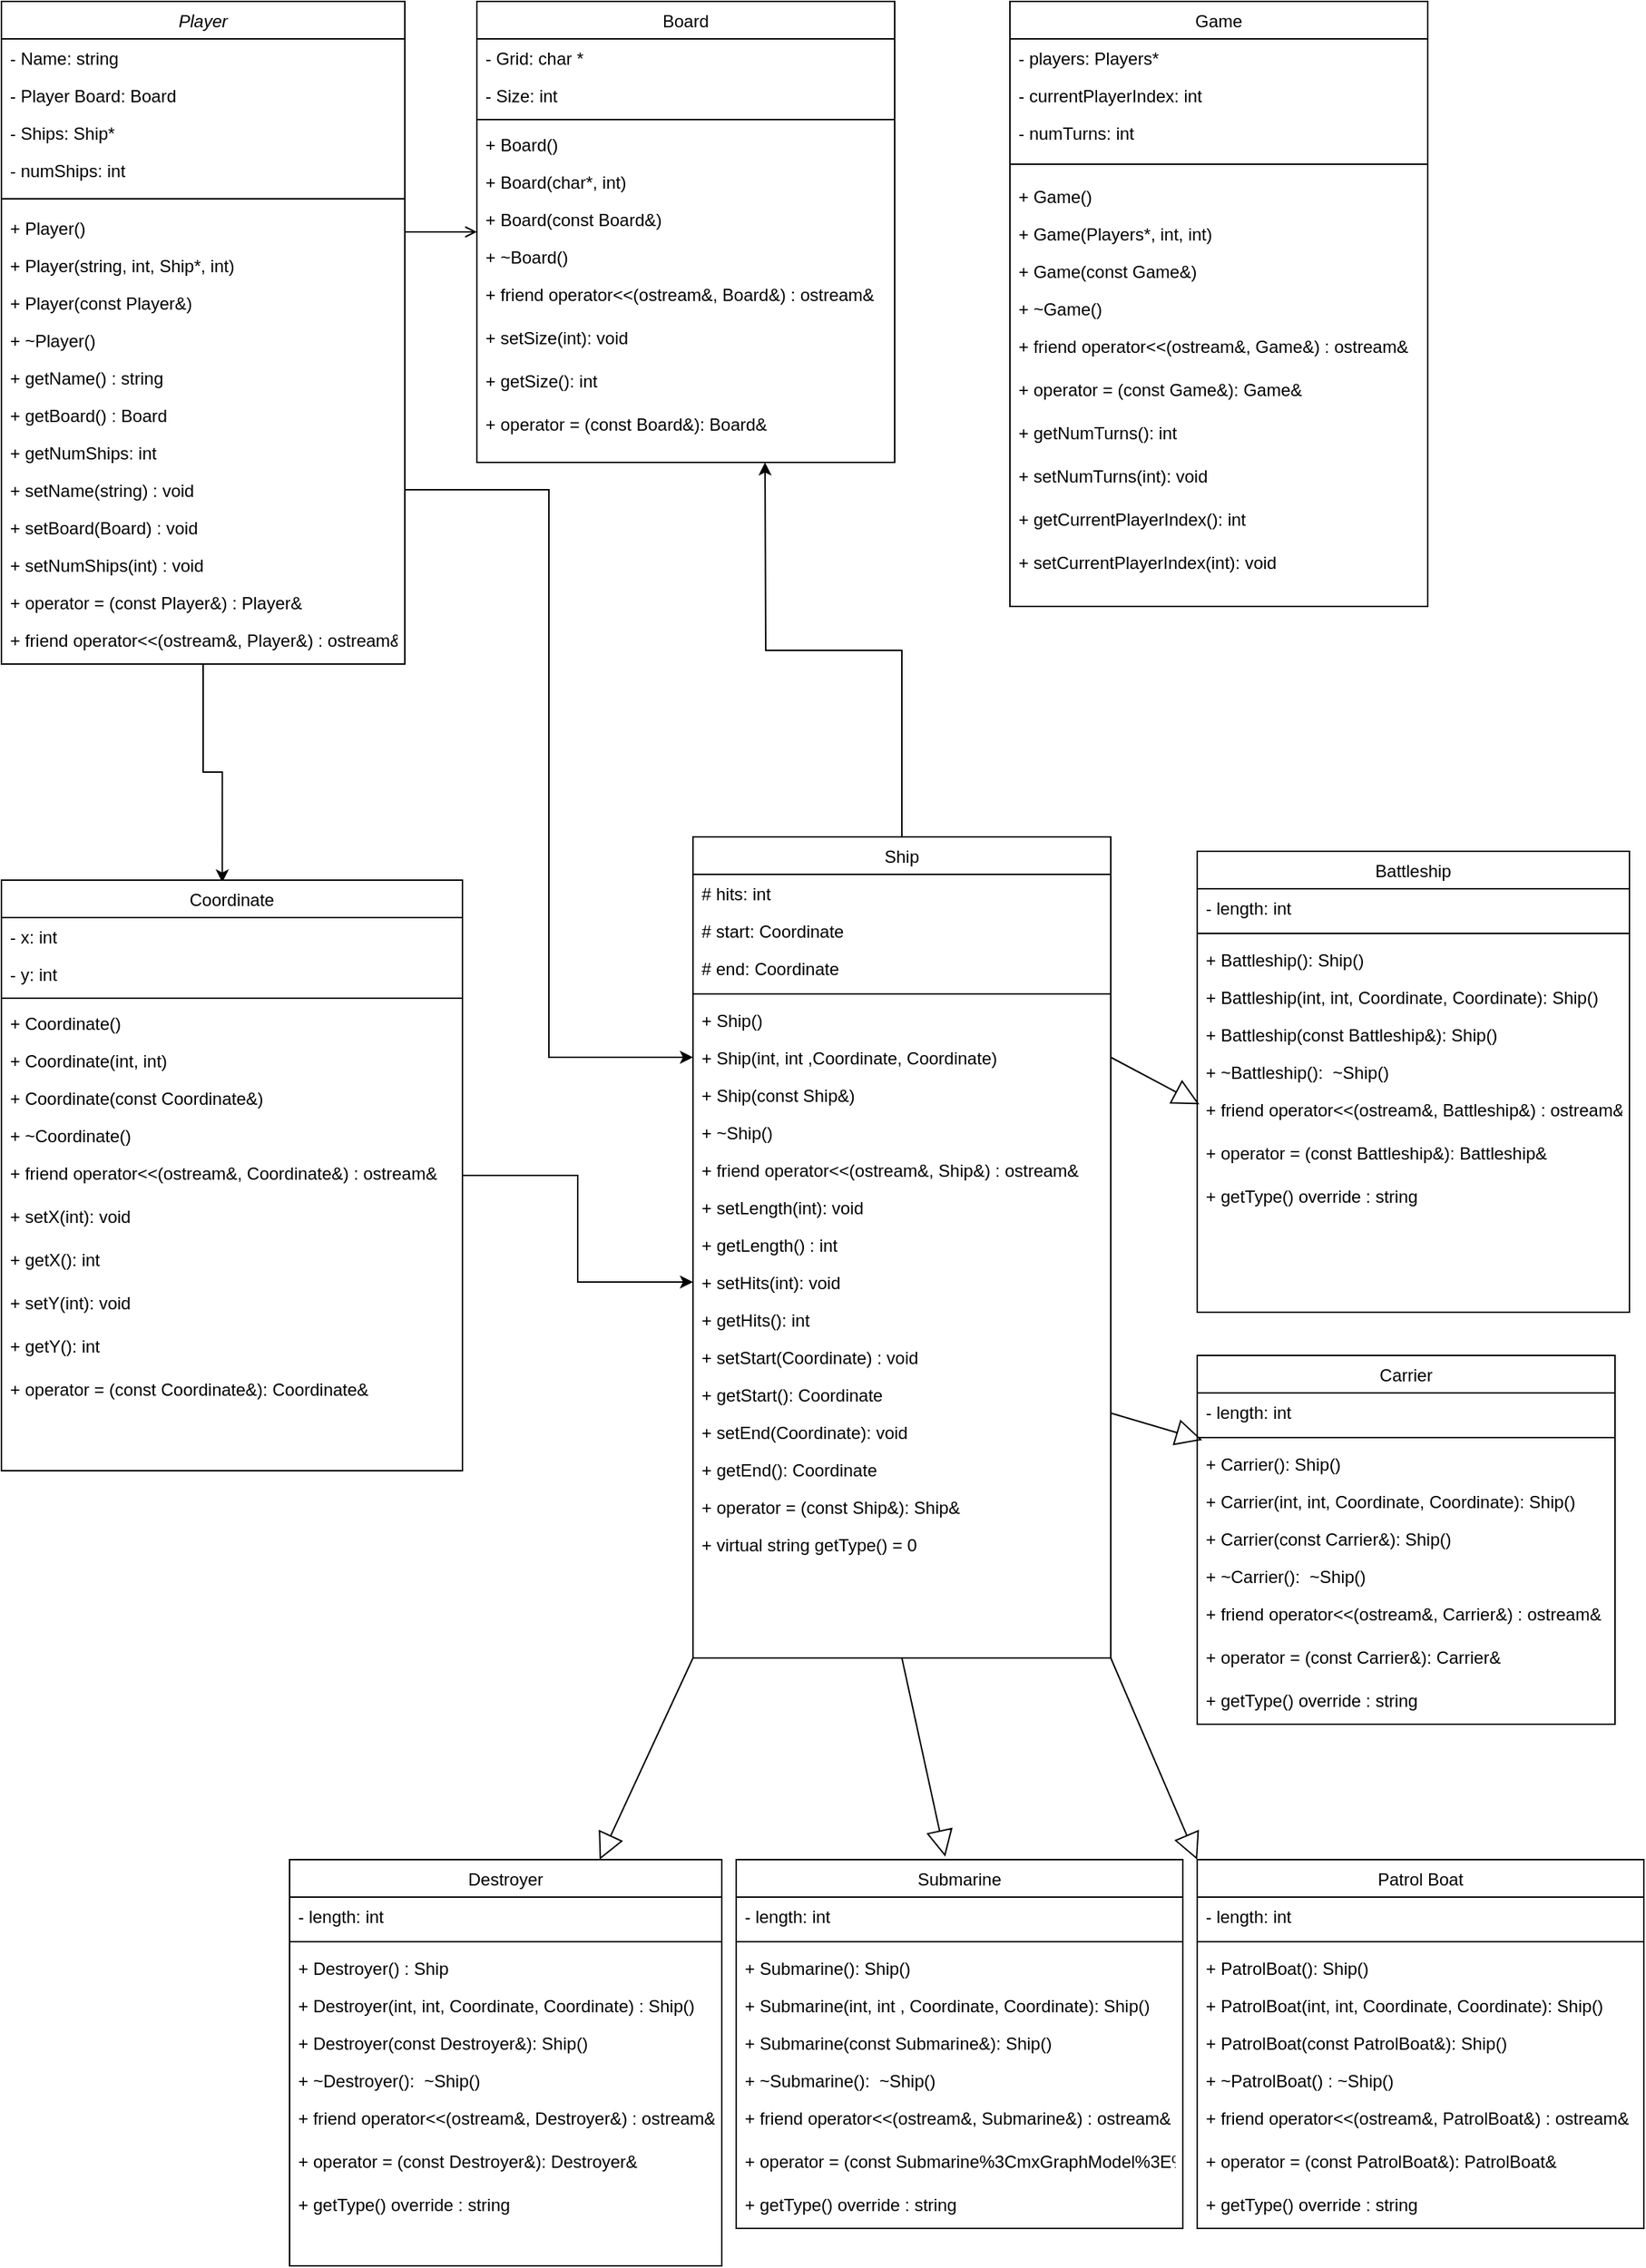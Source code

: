 <mxfile>
    <diagram id="C5RBs43oDa-KdzZeNtuy" name="Page-1">
        <mxGraphModel dx="484" dy="442" grid="1" gridSize="10" guides="1" tooltips="1" connect="1" arrows="1" fold="1" page="1" pageScale="1" pageWidth="1200" pageHeight="1600" math="0" shadow="0">
            <root>
                <mxCell id="WIyWlLk6GJQsqaUBKTNV-0"/>
                <mxCell id="WIyWlLk6GJQsqaUBKTNV-1" parent="WIyWlLk6GJQsqaUBKTNV-0"/>
                <mxCell id="qa10ZiXRq-yWFnN6EwS_-74" style="edgeStyle=orthogonalEdgeStyle;rounded=0;orthogonalLoop=1;jettySize=auto;html=1;entryX=0.479;entryY=0.004;entryDx=0;entryDy=0;entryPerimeter=0;" parent="WIyWlLk6GJQsqaUBKTNV-1" source="zkfFHV4jXpPFQw0GAbJ--0" target="qa10ZiXRq-yWFnN6EwS_-75" edge="1">
                    <mxGeometry relative="1" as="geometry">
                        <mxPoint x="175" y="680" as="targetPoint"/>
                    </mxGeometry>
                </mxCell>
                <mxCell id="zkfFHV4jXpPFQw0GAbJ--0" value="Player" style="swimlane;fontStyle=2;align=center;verticalAlign=top;childLayout=stackLayout;horizontal=1;startSize=26;horizontalStack=0;resizeParent=1;resizeLast=0;collapsible=1;marginBottom=0;rounded=0;shadow=0;strokeWidth=1;" parent="WIyWlLk6GJQsqaUBKTNV-1" vertex="1">
                    <mxGeometry x="30" y="70" width="280" height="460" as="geometry">
                        <mxRectangle x="230" y="140" width="160" height="26" as="alternateBounds"/>
                    </mxGeometry>
                </mxCell>
                <mxCell id="zkfFHV4jXpPFQw0GAbJ--1" value="- Name: string" style="text;align=left;verticalAlign=top;spacingLeft=4;spacingRight=4;overflow=hidden;rotatable=0;points=[[0,0.5],[1,0.5]];portConstraint=eastwest;" parent="zkfFHV4jXpPFQw0GAbJ--0" vertex="1">
                    <mxGeometry y="26" width="280" height="26" as="geometry"/>
                </mxCell>
                <mxCell id="zkfFHV4jXpPFQw0GAbJ--2" value="- Player Board: Board" style="text;align=left;verticalAlign=top;spacingLeft=4;spacingRight=4;overflow=hidden;rotatable=0;points=[[0,0.5],[1,0.5]];portConstraint=eastwest;rounded=0;shadow=0;html=0;" parent="zkfFHV4jXpPFQw0GAbJ--0" vertex="1">
                    <mxGeometry y="52" width="280" height="26" as="geometry"/>
                </mxCell>
                <mxCell id="zkfFHV4jXpPFQw0GAbJ--3" value="- Ships: Ship*" style="text;align=left;verticalAlign=top;spacingLeft=4;spacingRight=4;overflow=hidden;rotatable=0;points=[[0,0.5],[1,0.5]];portConstraint=eastwest;rounded=0;shadow=0;html=0;" parent="zkfFHV4jXpPFQw0GAbJ--0" vertex="1">
                    <mxGeometry y="78" width="280" height="26" as="geometry"/>
                </mxCell>
                <mxCell id="qa10ZiXRq-yWFnN6EwS_-0" value="- numShips: int" style="text;align=left;verticalAlign=top;spacingLeft=4;spacingRight=4;overflow=hidden;rotatable=0;points=[[0,0.5],[1,0.5]];portConstraint=eastwest;rounded=0;shadow=0;html=0;" parent="zkfFHV4jXpPFQw0GAbJ--0" vertex="1">
                    <mxGeometry y="104" width="280" height="26" as="geometry"/>
                </mxCell>
                <mxCell id="zkfFHV4jXpPFQw0GAbJ--4" value="" style="line;html=1;strokeWidth=1;align=left;verticalAlign=middle;spacingTop=-1;spacingLeft=3;spacingRight=3;rotatable=0;labelPosition=right;points=[];portConstraint=eastwest;" parent="zkfFHV4jXpPFQw0GAbJ--0" vertex="1">
                    <mxGeometry y="130" width="280" height="14" as="geometry"/>
                </mxCell>
                <mxCell id="qa10ZiXRq-yWFnN6EwS_-1" value="+ Player()&#10;" style="text;align=left;verticalAlign=top;spacingLeft=4;spacingRight=4;overflow=hidden;rotatable=0;points=[[0,0.5],[1,0.5]];portConstraint=eastwest;rounded=0;shadow=0;html=0;" parent="zkfFHV4jXpPFQw0GAbJ--0" vertex="1">
                    <mxGeometry y="144" width="280" height="26" as="geometry"/>
                </mxCell>
                <mxCell id="qa10ZiXRq-yWFnN6EwS_-9" value="+ Player(string, int, Ship*, int)&#10;" style="text;align=left;verticalAlign=top;spacingLeft=4;spacingRight=4;overflow=hidden;rotatable=0;points=[[0,0.5],[1,0.5]];portConstraint=eastwest;rounded=0;shadow=0;html=0;" parent="zkfFHV4jXpPFQw0GAbJ--0" vertex="1">
                    <mxGeometry y="170" width="280" height="26" as="geometry"/>
                </mxCell>
                <mxCell id="qa10ZiXRq-yWFnN6EwS_-10" value="+ Player(const Player&amp;)&#10;" style="text;align=left;verticalAlign=top;spacingLeft=4;spacingRight=4;overflow=hidden;rotatable=0;points=[[0,0.5],[1,0.5]];portConstraint=eastwest;rounded=0;shadow=0;html=0;" parent="zkfFHV4jXpPFQw0GAbJ--0" vertex="1">
                    <mxGeometry y="196" width="280" height="26" as="geometry"/>
                </mxCell>
                <mxCell id="qa10ZiXRq-yWFnN6EwS_-11" value="+ ~Player()&#10;" style="text;align=left;verticalAlign=top;spacingLeft=4;spacingRight=4;overflow=hidden;rotatable=0;points=[[0,0.5],[1,0.5]];portConstraint=eastwest;rounded=0;shadow=0;html=0;" parent="zkfFHV4jXpPFQw0GAbJ--0" vertex="1">
                    <mxGeometry y="222" width="280" height="26" as="geometry"/>
                </mxCell>
                <mxCell id="qa10ZiXRq-yWFnN6EwS_-12" value="+ getName() : string&#10;" style="text;align=left;verticalAlign=top;spacingLeft=4;spacingRight=4;overflow=hidden;rotatable=0;points=[[0,0.5],[1,0.5]];portConstraint=eastwest;rounded=0;shadow=0;html=0;" parent="zkfFHV4jXpPFQw0GAbJ--0" vertex="1">
                    <mxGeometry y="248" width="280" height="26" as="geometry"/>
                </mxCell>
                <mxCell id="qa10ZiXRq-yWFnN6EwS_-13" value="+ getBoard() : Board" style="text;align=left;verticalAlign=top;spacingLeft=4;spacingRight=4;overflow=hidden;rotatable=0;points=[[0,0.5],[1,0.5]];portConstraint=eastwest;rounded=0;shadow=0;html=0;" parent="zkfFHV4jXpPFQw0GAbJ--0" vertex="1">
                    <mxGeometry y="274" width="280" height="26" as="geometry"/>
                </mxCell>
                <mxCell id="qa10ZiXRq-yWFnN6EwS_-14" value="+ getNumShips: int" style="text;align=left;verticalAlign=top;spacingLeft=4;spacingRight=4;overflow=hidden;rotatable=0;points=[[0,0.5],[1,0.5]];portConstraint=eastwest;rounded=0;shadow=0;html=0;" parent="zkfFHV4jXpPFQw0GAbJ--0" vertex="1">
                    <mxGeometry y="300" width="280" height="26" as="geometry"/>
                </mxCell>
                <mxCell id="qa10ZiXRq-yWFnN6EwS_-15" value="+ setName(string) : void" style="text;align=left;verticalAlign=top;spacingLeft=4;spacingRight=4;overflow=hidden;rotatable=0;points=[[0,0.5],[1,0.5]];portConstraint=eastwest;rounded=0;shadow=0;html=0;" parent="zkfFHV4jXpPFQw0GAbJ--0" vertex="1">
                    <mxGeometry y="326" width="280" height="26" as="geometry"/>
                </mxCell>
                <mxCell id="qa10ZiXRq-yWFnN6EwS_-16" value="+ setBoard(Board) : void" style="text;align=left;verticalAlign=top;spacingLeft=4;spacingRight=4;overflow=hidden;rotatable=0;points=[[0,0.5],[1,0.5]];portConstraint=eastwest;rounded=0;shadow=0;html=0;" parent="zkfFHV4jXpPFQw0GAbJ--0" vertex="1">
                    <mxGeometry y="352" width="280" height="26" as="geometry"/>
                </mxCell>
                <mxCell id="qa10ZiXRq-yWFnN6EwS_-17" value="+ setNumShips(int) : void" style="text;align=left;verticalAlign=top;spacingLeft=4;spacingRight=4;overflow=hidden;rotatable=0;points=[[0,0.5],[1,0.5]];portConstraint=eastwest;rounded=0;shadow=0;html=0;" parent="zkfFHV4jXpPFQw0GAbJ--0" vertex="1">
                    <mxGeometry y="378" width="280" height="26" as="geometry"/>
                </mxCell>
                <mxCell id="qa10ZiXRq-yWFnN6EwS_-18" value="+ operator = (const Player&amp;) : Player&amp;" style="text;align=left;verticalAlign=top;spacingLeft=4;spacingRight=4;overflow=hidden;rotatable=0;points=[[0,0.5],[1,0.5]];portConstraint=eastwest;rounded=0;shadow=0;html=0;" parent="zkfFHV4jXpPFQw0GAbJ--0" vertex="1">
                    <mxGeometry y="404" width="280" height="26" as="geometry"/>
                </mxCell>
                <mxCell id="qa10ZiXRq-yWFnN6EwS_-38" value="+ friend operator&lt;&lt;(ostream&amp;, Player&amp;) : ostream&amp;" style="text;align=left;verticalAlign=top;spacingLeft=4;spacingRight=4;overflow=hidden;rotatable=0;points=[[0,0.5],[1,0.5]];portConstraint=eastwest;rounded=0;shadow=0;html=0;" parent="zkfFHV4jXpPFQw0GAbJ--0" vertex="1">
                    <mxGeometry y="430" width="280" height="26" as="geometry"/>
                </mxCell>
                <mxCell id="zkfFHV4jXpPFQw0GAbJ--17" value="Board" style="swimlane;fontStyle=0;align=center;verticalAlign=top;childLayout=stackLayout;horizontal=1;startSize=26;horizontalStack=0;resizeParent=1;resizeLast=0;collapsible=1;marginBottom=0;rounded=0;shadow=0;strokeWidth=1;" parent="WIyWlLk6GJQsqaUBKTNV-1" vertex="1">
                    <mxGeometry x="360" y="70" width="290" height="320" as="geometry">
                        <mxRectangle x="550" y="140" width="160" height="26" as="alternateBounds"/>
                    </mxGeometry>
                </mxCell>
                <mxCell id="zkfFHV4jXpPFQw0GAbJ--18" value="- Grid: char *" style="text;align=left;verticalAlign=top;spacingLeft=4;spacingRight=4;overflow=hidden;rotatable=0;points=[[0,0.5],[1,0.5]];portConstraint=eastwest;" parent="zkfFHV4jXpPFQw0GAbJ--17" vertex="1">
                    <mxGeometry y="26" width="290" height="26" as="geometry"/>
                </mxCell>
                <mxCell id="zkfFHV4jXpPFQw0GAbJ--19" value="- Size: int" style="text;align=left;verticalAlign=top;spacingLeft=4;spacingRight=4;overflow=hidden;rotatable=0;points=[[0,0.5],[1,0.5]];portConstraint=eastwest;rounded=0;shadow=0;html=0;" parent="zkfFHV4jXpPFQw0GAbJ--17" vertex="1">
                    <mxGeometry y="52" width="290" height="26" as="geometry"/>
                </mxCell>
                <mxCell id="zkfFHV4jXpPFQw0GAbJ--23" value="" style="line;html=1;strokeWidth=1;align=left;verticalAlign=middle;spacingTop=-1;spacingLeft=3;spacingRight=3;rotatable=0;labelPosition=right;points=[];portConstraint=eastwest;" parent="zkfFHV4jXpPFQw0GAbJ--17" vertex="1">
                    <mxGeometry y="78" width="290" height="8" as="geometry"/>
                </mxCell>
                <mxCell id="zkfFHV4jXpPFQw0GAbJ--24" value="+ Board()" style="text;align=left;verticalAlign=top;spacingLeft=4;spacingRight=4;overflow=hidden;rotatable=0;points=[[0,0.5],[1,0.5]];portConstraint=eastwest;" parent="zkfFHV4jXpPFQw0GAbJ--17" vertex="1">
                    <mxGeometry y="86" width="290" height="26" as="geometry"/>
                </mxCell>
                <mxCell id="qa10ZiXRq-yWFnN6EwS_-41" value="+ Board(char*, int)" style="text;align=left;verticalAlign=top;spacingLeft=4;spacingRight=4;overflow=hidden;rotatable=0;points=[[0,0.5],[1,0.5]];portConstraint=eastwest;" parent="zkfFHV4jXpPFQw0GAbJ--17" vertex="1">
                    <mxGeometry y="112" width="290" height="26" as="geometry"/>
                </mxCell>
                <mxCell id="qa10ZiXRq-yWFnN6EwS_-42" value="+ Board(const Board&amp;)" style="text;align=left;verticalAlign=top;spacingLeft=4;spacingRight=4;overflow=hidden;rotatable=0;points=[[0,0.5],[1,0.5]];portConstraint=eastwest;" parent="zkfFHV4jXpPFQw0GAbJ--17" vertex="1">
                    <mxGeometry y="138" width="290" height="26" as="geometry"/>
                </mxCell>
                <mxCell id="qa10ZiXRq-yWFnN6EwS_-43" value="+ ~Board()" style="text;align=left;verticalAlign=top;spacingLeft=4;spacingRight=4;overflow=hidden;rotatable=0;points=[[0,0.5],[1,0.5]];portConstraint=eastwest;" parent="zkfFHV4jXpPFQw0GAbJ--17" vertex="1">
                    <mxGeometry y="164" width="290" height="26" as="geometry"/>
                </mxCell>
                <mxCell id="qa10ZiXRq-yWFnN6EwS_-44" value="+ friend operator&lt;&lt;(ostream&amp;, Board&amp;) : ostream&amp;" style="text;align=left;verticalAlign=top;spacingLeft=4;spacingRight=4;overflow=hidden;rotatable=0;points=[[0,0.5],[1,0.5]];portConstraint=eastwest;" parent="zkfFHV4jXpPFQw0GAbJ--17" vertex="1">
                    <mxGeometry y="190" width="290" height="30" as="geometry"/>
                </mxCell>
                <mxCell id="qa10ZiXRq-yWFnN6EwS_-61" value="+ setSize(int): void" style="text;align=left;verticalAlign=top;spacingLeft=4;spacingRight=4;overflow=hidden;rotatable=0;points=[[0,0.5],[1,0.5]];portConstraint=eastwest;" parent="zkfFHV4jXpPFQw0GAbJ--17" vertex="1">
                    <mxGeometry y="220" width="290" height="30" as="geometry"/>
                </mxCell>
                <mxCell id="qa10ZiXRq-yWFnN6EwS_-62" value="+ getSize(): int" style="text;align=left;verticalAlign=top;spacingLeft=4;spacingRight=4;overflow=hidden;rotatable=0;points=[[0,0.5],[1,0.5]];portConstraint=eastwest;" parent="zkfFHV4jXpPFQw0GAbJ--17" vertex="1">
                    <mxGeometry y="250" width="290" height="30" as="geometry"/>
                </mxCell>
                <mxCell id="qa10ZiXRq-yWFnN6EwS_-86" value="+ operator = (const Board&amp;): Board&amp;" style="text;align=left;verticalAlign=top;spacingLeft=4;spacingRight=4;overflow=hidden;rotatable=0;points=[[0,0.5],[1,0.5]];portConstraint=eastwest;" parent="zkfFHV4jXpPFQw0GAbJ--17" vertex="1">
                    <mxGeometry y="280" width="290" height="30" as="geometry"/>
                </mxCell>
                <mxCell id="zkfFHV4jXpPFQw0GAbJ--26" value="" style="endArrow=open;shadow=0;strokeWidth=1;rounded=0;curved=0;endFill=1;edgeStyle=elbowEdgeStyle;elbow=vertical;" parent="WIyWlLk6GJQsqaUBKTNV-1" source="zkfFHV4jXpPFQw0GAbJ--0" target="zkfFHV4jXpPFQw0GAbJ--17" edge="1">
                    <mxGeometry x="0.5" y="41" relative="1" as="geometry">
                        <mxPoint x="380" y="192" as="sourcePoint"/>
                        <mxPoint x="540" y="192" as="targetPoint"/>
                        <mxPoint x="-40" y="32" as="offset"/>
                    </mxGeometry>
                </mxCell>
                <mxCell id="qa10ZiXRq-yWFnN6EwS_-113" style="edgeStyle=orthogonalEdgeStyle;rounded=0;orthogonalLoop=1;jettySize=auto;html=1;" parent="WIyWlLk6GJQsqaUBKTNV-1" source="qa10ZiXRq-yWFnN6EwS_-48" edge="1">
                    <mxGeometry relative="1" as="geometry">
                        <mxPoint x="560" y="390" as="targetPoint"/>
                    </mxGeometry>
                </mxCell>
                <mxCell id="qa10ZiXRq-yWFnN6EwS_-48" value="Ship" style="swimlane;fontStyle=0;align=center;verticalAlign=top;childLayout=stackLayout;horizontal=1;startSize=26;horizontalStack=0;resizeParent=1;resizeLast=0;collapsible=1;marginBottom=0;rounded=0;shadow=0;strokeWidth=1;" parent="WIyWlLk6GJQsqaUBKTNV-1" vertex="1">
                    <mxGeometry x="510" y="650" width="290" height="570" as="geometry">
                        <mxRectangle x="550" y="140" width="160" height="26" as="alternateBounds"/>
                    </mxGeometry>
                </mxCell>
                <mxCell id="qa10ZiXRq-yWFnN6EwS_-50" value="# hits: int" style="text;align=left;verticalAlign=top;spacingLeft=4;spacingRight=4;overflow=hidden;rotatable=0;points=[[0,0.5],[1,0.5]];portConstraint=eastwest;rounded=0;shadow=0;html=0;" parent="qa10ZiXRq-yWFnN6EwS_-48" vertex="1">
                    <mxGeometry y="26" width="290" height="26" as="geometry"/>
                </mxCell>
                <mxCell id="qa10ZiXRq-yWFnN6EwS_-57" value="# start: Coordinate" style="text;align=left;verticalAlign=top;spacingLeft=4;spacingRight=4;overflow=hidden;rotatable=0;points=[[0,0.5],[1,0.5]];portConstraint=eastwest;rounded=0;shadow=0;html=0;" parent="qa10ZiXRq-yWFnN6EwS_-48" vertex="1">
                    <mxGeometry y="52" width="290" height="26" as="geometry"/>
                </mxCell>
                <mxCell id="qa10ZiXRq-yWFnN6EwS_-58" value="# end: Coordinate" style="text;align=left;verticalAlign=top;spacingLeft=4;spacingRight=4;overflow=hidden;rotatable=0;points=[[0,0.5],[1,0.5]];portConstraint=eastwest;rounded=0;shadow=0;html=0;" parent="qa10ZiXRq-yWFnN6EwS_-48" vertex="1">
                    <mxGeometry y="78" width="290" height="26" as="geometry"/>
                </mxCell>
                <mxCell id="qa10ZiXRq-yWFnN6EwS_-51" value="" style="line;html=1;strokeWidth=1;align=left;verticalAlign=middle;spacingTop=-1;spacingLeft=3;spacingRight=3;rotatable=0;labelPosition=right;points=[];portConstraint=eastwest;" parent="qa10ZiXRq-yWFnN6EwS_-48" vertex="1">
                    <mxGeometry y="104" width="290" height="10" as="geometry"/>
                </mxCell>
                <mxCell id="qa10ZiXRq-yWFnN6EwS_-52" value="+ Ship()" style="text;align=left;verticalAlign=top;spacingLeft=4;spacingRight=4;overflow=hidden;rotatable=0;points=[[0,0.5],[1,0.5]];portConstraint=eastwest;" parent="qa10ZiXRq-yWFnN6EwS_-48" vertex="1">
                    <mxGeometry y="114" width="290" height="26" as="geometry"/>
                </mxCell>
                <mxCell id="qa10ZiXRq-yWFnN6EwS_-53" value="+ Ship(int, int ,Coordinate, Coordinate)" style="text;align=left;verticalAlign=top;spacingLeft=4;spacingRight=4;overflow=hidden;rotatable=0;points=[[0,0.5],[1,0.5]];portConstraint=eastwest;" parent="qa10ZiXRq-yWFnN6EwS_-48" vertex="1">
                    <mxGeometry y="140" width="290" height="26" as="geometry"/>
                </mxCell>
                <mxCell id="qa10ZiXRq-yWFnN6EwS_-54" value="+ Ship(const Ship&amp;)" style="text;align=left;verticalAlign=top;spacingLeft=4;spacingRight=4;overflow=hidden;rotatable=0;points=[[0,0.5],[1,0.5]];portConstraint=eastwest;" parent="qa10ZiXRq-yWFnN6EwS_-48" vertex="1">
                    <mxGeometry y="166" width="290" height="26" as="geometry"/>
                </mxCell>
                <mxCell id="qa10ZiXRq-yWFnN6EwS_-55" value="+ ~Ship()" style="text;align=left;verticalAlign=top;spacingLeft=4;spacingRight=4;overflow=hidden;rotatable=0;points=[[0,0.5],[1,0.5]];portConstraint=eastwest;" parent="qa10ZiXRq-yWFnN6EwS_-48" vertex="1">
                    <mxGeometry y="192" width="290" height="26" as="geometry"/>
                </mxCell>
                <mxCell id="qa10ZiXRq-yWFnN6EwS_-56" value="+ friend operator&lt;&lt;(ostream&amp;, Ship&amp;) : ostream&amp;" style="text;align=left;verticalAlign=top;spacingLeft=4;spacingRight=4;overflow=hidden;rotatable=0;points=[[0,0.5],[1,0.5]];portConstraint=eastwest;" parent="qa10ZiXRq-yWFnN6EwS_-48" vertex="1">
                    <mxGeometry y="218" width="290" height="26" as="geometry"/>
                </mxCell>
                <mxCell id="qa10ZiXRq-yWFnN6EwS_-65" value="+ setLength(int): void" style="text;align=left;verticalAlign=top;spacingLeft=4;spacingRight=4;overflow=hidden;rotatable=0;points=[[0,0.5],[1,0.5]];portConstraint=eastwest;" parent="qa10ZiXRq-yWFnN6EwS_-48" vertex="1">
                    <mxGeometry y="244" width="290" height="26" as="geometry"/>
                </mxCell>
                <mxCell id="qa10ZiXRq-yWFnN6EwS_-66" value="+ getLength() : int" style="text;align=left;verticalAlign=top;spacingLeft=4;spacingRight=4;overflow=hidden;rotatable=0;points=[[0,0.5],[1,0.5]];portConstraint=eastwest;" parent="qa10ZiXRq-yWFnN6EwS_-48" vertex="1">
                    <mxGeometry y="270" width="290" height="26" as="geometry"/>
                </mxCell>
                <mxCell id="qa10ZiXRq-yWFnN6EwS_-67" value="+ setHits(int): void" style="text;align=left;verticalAlign=top;spacingLeft=4;spacingRight=4;overflow=hidden;rotatable=0;points=[[0,0.5],[1,0.5]];portConstraint=eastwest;" parent="qa10ZiXRq-yWFnN6EwS_-48" vertex="1">
                    <mxGeometry y="296" width="290" height="26" as="geometry"/>
                </mxCell>
                <mxCell id="qa10ZiXRq-yWFnN6EwS_-68" value="+ getHits(): int" style="text;align=left;verticalAlign=top;spacingLeft=4;spacingRight=4;overflow=hidden;rotatable=0;points=[[0,0.5],[1,0.5]];portConstraint=eastwest;" parent="qa10ZiXRq-yWFnN6EwS_-48" vertex="1">
                    <mxGeometry y="322" width="290" height="26" as="geometry"/>
                </mxCell>
                <mxCell id="qa10ZiXRq-yWFnN6EwS_-69" value="+ setStart(Coordinate) : void" style="text;align=left;verticalAlign=top;spacingLeft=4;spacingRight=4;overflow=hidden;rotatable=0;points=[[0,0.5],[1,0.5]];portConstraint=eastwest;" parent="qa10ZiXRq-yWFnN6EwS_-48" vertex="1">
                    <mxGeometry y="348" width="290" height="26" as="geometry"/>
                </mxCell>
                <mxCell id="qa10ZiXRq-yWFnN6EwS_-497" value="" style="endArrow=block;endSize=16;endFill=0;html=1;rounded=0;exitX=0;exitY=1;exitDx=0;exitDy=0;entryX=0.012;entryY=-0.126;entryDx=0;entryDy=0;entryPerimeter=0;" parent="qa10ZiXRq-yWFnN6EwS_-48" target="qa10ZiXRq-yWFnN6EwS_-425" edge="1">
                    <mxGeometry width="160" relative="1" as="geometry">
                        <mxPoint x="290" y="400" as="sourcePoint"/>
                        <mxPoint x="227" y="540" as="targetPoint"/>
                    </mxGeometry>
                </mxCell>
                <mxCell id="qa10ZiXRq-yWFnN6EwS_-70" value="+ getStart(): Coordinate" style="text;align=left;verticalAlign=top;spacingLeft=4;spacingRight=4;overflow=hidden;rotatable=0;points=[[0,0.5],[1,0.5]];portConstraint=eastwest;" parent="qa10ZiXRq-yWFnN6EwS_-48" vertex="1">
                    <mxGeometry y="374" width="290" height="26" as="geometry"/>
                </mxCell>
                <mxCell id="qa10ZiXRq-yWFnN6EwS_-71" value="+ setEnd(Coordinate): void" style="text;align=left;verticalAlign=top;spacingLeft=4;spacingRight=4;overflow=hidden;rotatable=0;points=[[0,0.5],[1,0.5]];portConstraint=eastwest;" parent="qa10ZiXRq-yWFnN6EwS_-48" vertex="1">
                    <mxGeometry y="400" width="290" height="26" as="geometry"/>
                </mxCell>
                <mxCell id="qa10ZiXRq-yWFnN6EwS_-72" value="+ getEnd(): Coordinate" style="text;align=left;verticalAlign=top;spacingLeft=4;spacingRight=4;overflow=hidden;rotatable=0;points=[[0,0.5],[1,0.5]];portConstraint=eastwest;" parent="qa10ZiXRq-yWFnN6EwS_-48" vertex="1">
                    <mxGeometry y="426" width="290" height="26" as="geometry"/>
                </mxCell>
                <mxCell id="qa10ZiXRq-yWFnN6EwS_-108" value="+ operator = (const Ship&amp;): Ship&amp;" style="text;align=left;verticalAlign=top;spacingLeft=4;spacingRight=4;overflow=hidden;rotatable=0;points=[[0,0.5],[1,0.5]];portConstraint=eastwest;" parent="qa10ZiXRq-yWFnN6EwS_-48" vertex="1">
                    <mxGeometry y="452" width="290" height="26" as="geometry"/>
                </mxCell>
                <mxCell id="qa10ZiXRq-yWFnN6EwS_-433" value="+ virtual string getType() = 0" style="text;align=left;verticalAlign=top;spacingLeft=4;spacingRight=4;overflow=hidden;rotatable=0;points=[[0,0.5],[1,0.5]];portConstraint=eastwest;" parent="qa10ZiXRq-yWFnN6EwS_-48" vertex="1">
                    <mxGeometry y="478" width="290" height="26" as="geometry"/>
                </mxCell>
                <mxCell id="qa10ZiXRq-yWFnN6EwS_-47" style="edgeStyle=orthogonalEdgeStyle;rounded=0;orthogonalLoop=1;jettySize=auto;html=1;exitX=1;exitY=0.5;exitDx=0;exitDy=0;entryX=0;entryY=0.5;entryDx=0;entryDy=0;" parent="WIyWlLk6GJQsqaUBKTNV-1" source="qa10ZiXRq-yWFnN6EwS_-15" target="qa10ZiXRq-yWFnN6EwS_-53" edge="1">
                    <mxGeometry relative="1" as="geometry">
                        <mxPoint x="360" y="409" as="targetPoint"/>
                    </mxGeometry>
                </mxCell>
                <mxCell id="qa10ZiXRq-yWFnN6EwS_-75" value="Coordinate" style="swimlane;fontStyle=0;align=center;verticalAlign=top;childLayout=stackLayout;horizontal=1;startSize=26;horizontalStack=0;resizeParent=1;resizeLast=0;collapsible=1;marginBottom=0;rounded=0;shadow=0;strokeWidth=1;" parent="WIyWlLk6GJQsqaUBKTNV-1" vertex="1">
                    <mxGeometry x="30" y="680" width="320" height="410" as="geometry">
                        <mxRectangle x="550" y="140" width="160" height="26" as="alternateBounds"/>
                    </mxGeometry>
                </mxCell>
                <mxCell id="qa10ZiXRq-yWFnN6EwS_-76" value="- x: int" style="text;align=left;verticalAlign=top;spacingLeft=4;spacingRight=4;overflow=hidden;rotatable=0;points=[[0,0.5],[1,0.5]];portConstraint=eastwest;" parent="qa10ZiXRq-yWFnN6EwS_-75" vertex="1">
                    <mxGeometry y="26" width="320" height="26" as="geometry"/>
                </mxCell>
                <mxCell id="qa10ZiXRq-yWFnN6EwS_-77" value="- y: int" style="text;align=left;verticalAlign=top;spacingLeft=4;spacingRight=4;overflow=hidden;rotatable=0;points=[[0,0.5],[1,0.5]];portConstraint=eastwest;rounded=0;shadow=0;html=0;" parent="qa10ZiXRq-yWFnN6EwS_-75" vertex="1">
                    <mxGeometry y="52" width="320" height="26" as="geometry"/>
                </mxCell>
                <mxCell id="qa10ZiXRq-yWFnN6EwS_-78" value="" style="line;html=1;strokeWidth=1;align=left;verticalAlign=middle;spacingTop=-1;spacingLeft=3;spacingRight=3;rotatable=0;labelPosition=right;points=[];portConstraint=eastwest;" parent="qa10ZiXRq-yWFnN6EwS_-75" vertex="1">
                    <mxGeometry y="78" width="320" height="8" as="geometry"/>
                </mxCell>
                <mxCell id="qa10ZiXRq-yWFnN6EwS_-79" value="+ Coordinate()" style="text;align=left;verticalAlign=top;spacingLeft=4;spacingRight=4;overflow=hidden;rotatable=0;points=[[0,0.5],[1,0.5]];portConstraint=eastwest;" parent="qa10ZiXRq-yWFnN6EwS_-75" vertex="1">
                    <mxGeometry y="86" width="320" height="26" as="geometry"/>
                </mxCell>
                <mxCell id="qa10ZiXRq-yWFnN6EwS_-80" value="+ Coordinate(int, int)" style="text;align=left;verticalAlign=top;spacingLeft=4;spacingRight=4;overflow=hidden;rotatable=0;points=[[0,0.5],[1,0.5]];portConstraint=eastwest;" parent="qa10ZiXRq-yWFnN6EwS_-75" vertex="1">
                    <mxGeometry y="112" width="320" height="26" as="geometry"/>
                </mxCell>
                <mxCell id="qa10ZiXRq-yWFnN6EwS_-81" value="+ Coordinate(const Coordinate&amp;)" style="text;align=left;verticalAlign=top;spacingLeft=4;spacingRight=4;overflow=hidden;rotatable=0;points=[[0,0.5],[1,0.5]];portConstraint=eastwest;" parent="qa10ZiXRq-yWFnN6EwS_-75" vertex="1">
                    <mxGeometry y="138" width="320" height="26" as="geometry"/>
                </mxCell>
                <mxCell id="qa10ZiXRq-yWFnN6EwS_-82" value="+ ~Coordinate()" style="text;align=left;verticalAlign=top;spacingLeft=4;spacingRight=4;overflow=hidden;rotatable=0;points=[[0,0.5],[1,0.5]];portConstraint=eastwest;" parent="qa10ZiXRq-yWFnN6EwS_-75" vertex="1">
                    <mxGeometry y="164" width="320" height="26" as="geometry"/>
                </mxCell>
                <mxCell id="qa10ZiXRq-yWFnN6EwS_-83" value="+ friend operator&lt;&lt;(ostream&amp;, Coordinate&amp;) : ostream&amp;" style="text;align=left;verticalAlign=top;spacingLeft=4;spacingRight=4;overflow=hidden;rotatable=0;points=[[0,0.5],[1,0.5]];portConstraint=eastwest;" parent="qa10ZiXRq-yWFnN6EwS_-75" vertex="1">
                    <mxGeometry y="190" width="320" height="30" as="geometry"/>
                </mxCell>
                <mxCell id="qa10ZiXRq-yWFnN6EwS_-84" value="+ setX(int): void" style="text;align=left;verticalAlign=top;spacingLeft=4;spacingRight=4;overflow=hidden;rotatable=0;points=[[0,0.5],[1,0.5]];portConstraint=eastwest;" parent="qa10ZiXRq-yWFnN6EwS_-75" vertex="1">
                    <mxGeometry y="220" width="320" height="30" as="geometry"/>
                </mxCell>
                <mxCell id="qa10ZiXRq-yWFnN6EwS_-85" value="+ getX(): int" style="text;align=left;verticalAlign=top;spacingLeft=4;spacingRight=4;overflow=hidden;rotatable=0;points=[[0,0.5],[1,0.5]];portConstraint=eastwest;" parent="qa10ZiXRq-yWFnN6EwS_-75" vertex="1">
                    <mxGeometry y="250" width="320" height="30" as="geometry"/>
                </mxCell>
                <mxCell id="qa10ZiXRq-yWFnN6EwS_-109" value="+ setY(int): void" style="text;align=left;verticalAlign=top;spacingLeft=4;spacingRight=4;overflow=hidden;rotatable=0;points=[[0,0.5],[1,0.5]];portConstraint=eastwest;" parent="qa10ZiXRq-yWFnN6EwS_-75" vertex="1">
                    <mxGeometry y="280" width="320" height="30" as="geometry"/>
                </mxCell>
                <mxCell id="qa10ZiXRq-yWFnN6EwS_-110" value="+ getY(): int" style="text;align=left;verticalAlign=top;spacingLeft=4;spacingRight=4;overflow=hidden;rotatable=0;points=[[0,0.5],[1,0.5]];portConstraint=eastwest;" parent="qa10ZiXRq-yWFnN6EwS_-75" vertex="1">
                    <mxGeometry y="310" width="320" height="30" as="geometry"/>
                </mxCell>
                <mxCell id="qa10ZiXRq-yWFnN6EwS_-111" value="+ operator = (const Coordinate&amp;): Coordinate&amp;" style="text;align=left;verticalAlign=top;spacingLeft=4;spacingRight=4;overflow=hidden;rotatable=0;points=[[0,0.5],[1,0.5]];portConstraint=eastwest;" parent="qa10ZiXRq-yWFnN6EwS_-75" vertex="1">
                    <mxGeometry y="340" width="320" height="26" as="geometry"/>
                </mxCell>
                <mxCell id="qa10ZiXRq-yWFnN6EwS_-112" style="edgeStyle=orthogonalEdgeStyle;rounded=0;orthogonalLoop=1;jettySize=auto;html=1;" parent="WIyWlLk6GJQsqaUBKTNV-1" source="qa10ZiXRq-yWFnN6EwS_-83" target="qa10ZiXRq-yWFnN6EwS_-67" edge="1">
                    <mxGeometry relative="1" as="geometry"/>
                </mxCell>
                <mxCell id="qa10ZiXRq-yWFnN6EwS_-421" value="Carrier" style="swimlane;fontStyle=0;align=center;verticalAlign=top;childLayout=stackLayout;horizontal=1;startSize=26;horizontalStack=0;resizeParent=1;resizeLast=0;collapsible=1;marginBottom=0;rounded=0;shadow=0;strokeWidth=1;" parent="WIyWlLk6GJQsqaUBKTNV-1" vertex="1">
                    <mxGeometry x="860" y="1010" width="290" height="256" as="geometry">
                        <mxRectangle x="550" y="140" width="160" height="26" as="alternateBounds"/>
                    </mxGeometry>
                </mxCell>
                <mxCell id="Mh9oJwLR-8orOdaykte3-12" value="- length: int" style="text;align=left;verticalAlign=top;spacingLeft=4;spacingRight=4;overflow=hidden;rotatable=0;points=[[0,0.5],[1,0.5]];portConstraint=eastwest;" parent="qa10ZiXRq-yWFnN6EwS_-421" vertex="1">
                    <mxGeometry y="26" width="290" height="26" as="geometry"/>
                </mxCell>
                <mxCell id="Mh9oJwLR-8orOdaykte3-13" value="" style="line;html=1;strokeWidth=1;align=left;verticalAlign=middle;spacingTop=-1;spacingLeft=3;spacingRight=3;rotatable=0;labelPosition=right;points=[];portConstraint=eastwest;" parent="qa10ZiXRq-yWFnN6EwS_-421" vertex="1">
                    <mxGeometry y="52" width="290" height="10" as="geometry"/>
                </mxCell>
                <mxCell id="qa10ZiXRq-yWFnN6EwS_-425" value="+ Carrier(): Ship()" style="text;align=left;verticalAlign=top;spacingLeft=4;spacingRight=4;overflow=hidden;rotatable=0;points=[[0,0.5],[1,0.5]];portConstraint=eastwest;" parent="qa10ZiXRq-yWFnN6EwS_-421" vertex="1">
                    <mxGeometry y="62" width="290" height="26" as="geometry"/>
                </mxCell>
                <mxCell id="qa10ZiXRq-yWFnN6EwS_-426" value="+ Carrier(int, int, Coordinate, Coordinate): Ship()" style="text;align=left;verticalAlign=top;spacingLeft=4;spacingRight=4;overflow=hidden;rotatable=0;points=[[0,0.5],[1,0.5]];portConstraint=eastwest;" parent="qa10ZiXRq-yWFnN6EwS_-421" vertex="1">
                    <mxGeometry y="88" width="290" height="26" as="geometry"/>
                </mxCell>
                <mxCell id="qa10ZiXRq-yWFnN6EwS_-427" value="+ Carrier(const Carrier&amp;): Ship()" style="text;align=left;verticalAlign=top;spacingLeft=4;spacingRight=4;overflow=hidden;rotatable=0;points=[[0,0.5],[1,0.5]];portConstraint=eastwest;" parent="qa10ZiXRq-yWFnN6EwS_-421" vertex="1">
                    <mxGeometry y="114" width="290" height="26" as="geometry"/>
                </mxCell>
                <mxCell id="qa10ZiXRq-yWFnN6EwS_-428" value="+ ~Carrier():  ~Ship()" style="text;align=left;verticalAlign=top;spacingLeft=4;spacingRight=4;overflow=hidden;rotatable=0;points=[[0,0.5],[1,0.5]];portConstraint=eastwest;" parent="qa10ZiXRq-yWFnN6EwS_-421" vertex="1">
                    <mxGeometry y="140" width="290" height="26" as="geometry"/>
                </mxCell>
                <mxCell id="qa10ZiXRq-yWFnN6EwS_-429" value="+ friend operator&lt;&lt;(ostream&amp;, Carrier&amp;) : ostream&amp;" style="text;align=left;verticalAlign=top;spacingLeft=4;spacingRight=4;overflow=hidden;rotatable=0;points=[[0,0.5],[1,0.5]];portConstraint=eastwest;" parent="qa10ZiXRq-yWFnN6EwS_-421" vertex="1">
                    <mxGeometry y="166" width="290" height="30" as="geometry"/>
                </mxCell>
                <mxCell id="qa10ZiXRq-yWFnN6EwS_-432" value="+ operator = (const Carrier&amp;): Carrier&amp;" style="text;align=left;verticalAlign=top;spacingLeft=4;spacingRight=4;overflow=hidden;rotatable=0;points=[[0,0.5],[1,0.5]];portConstraint=eastwest;" parent="qa10ZiXRq-yWFnN6EwS_-421" vertex="1">
                    <mxGeometry y="196" width="290" height="30" as="geometry"/>
                </mxCell>
                <mxCell id="qa10ZiXRq-yWFnN6EwS_-529" value="+ getType() override : string" style="text;align=left;verticalAlign=top;spacingLeft=4;spacingRight=4;overflow=hidden;rotatable=0;points=[[0,0.5],[1,0.5]];portConstraint=eastwest;" parent="qa10ZiXRq-yWFnN6EwS_-421" vertex="1">
                    <mxGeometry y="226" width="290" height="30" as="geometry"/>
                </mxCell>
                <mxCell id="qa10ZiXRq-yWFnN6EwS_-434" value="Battleship" style="swimlane;fontStyle=0;align=center;verticalAlign=top;childLayout=stackLayout;horizontal=1;startSize=26;horizontalStack=0;resizeParent=1;resizeLast=0;collapsible=1;marginBottom=0;rounded=0;shadow=0;strokeWidth=1;" parent="WIyWlLk6GJQsqaUBKTNV-1" vertex="1">
                    <mxGeometry x="860" y="660" width="300" height="320" as="geometry">
                        <mxRectangle x="550" y="140" width="160" height="26" as="alternateBounds"/>
                    </mxGeometry>
                </mxCell>
                <mxCell id="Mh9oJwLR-8orOdaykte3-14" value="- length: int" style="text;align=left;verticalAlign=top;spacingLeft=4;spacingRight=4;overflow=hidden;rotatable=0;points=[[0,0.5],[1,0.5]];portConstraint=eastwest;" parent="qa10ZiXRq-yWFnN6EwS_-434" vertex="1">
                    <mxGeometry y="26" width="300" height="26" as="geometry"/>
                </mxCell>
                <mxCell id="Mh9oJwLR-8orOdaykte3-15" value="" style="line;html=1;strokeWidth=1;align=left;verticalAlign=middle;spacingTop=-1;spacingLeft=3;spacingRight=3;rotatable=0;labelPosition=right;points=[];portConstraint=eastwest;" parent="qa10ZiXRq-yWFnN6EwS_-434" vertex="1">
                    <mxGeometry y="52" width="300" height="10" as="geometry"/>
                </mxCell>
                <mxCell id="qa10ZiXRq-yWFnN6EwS_-438" value="+ Battleship(): Ship()" style="text;align=left;verticalAlign=top;spacingLeft=4;spacingRight=4;overflow=hidden;rotatable=0;points=[[0,0.5],[1,0.5]];portConstraint=eastwest;" parent="qa10ZiXRq-yWFnN6EwS_-434" vertex="1">
                    <mxGeometry y="62" width="300" height="26" as="geometry"/>
                </mxCell>
                <mxCell id="qa10ZiXRq-yWFnN6EwS_-439" value="+ Battleship(int, int, Coordinate, Coordinate): Ship()" style="text;align=left;verticalAlign=top;spacingLeft=4;spacingRight=4;overflow=hidden;rotatable=0;points=[[0,0.5],[1,0.5]];portConstraint=eastwest;" parent="qa10ZiXRq-yWFnN6EwS_-434" vertex="1">
                    <mxGeometry y="88" width="300" height="26" as="geometry"/>
                </mxCell>
                <mxCell id="qa10ZiXRq-yWFnN6EwS_-440" value="+ Battleship(const Battleship&amp;): Ship()" style="text;align=left;verticalAlign=top;spacingLeft=4;spacingRight=4;overflow=hidden;rotatable=0;points=[[0,0.5],[1,0.5]];portConstraint=eastwest;" parent="qa10ZiXRq-yWFnN6EwS_-434" vertex="1">
                    <mxGeometry y="114" width="300" height="26" as="geometry"/>
                </mxCell>
                <mxCell id="qa10ZiXRq-yWFnN6EwS_-441" value="+ ~Battleship():  ~Ship()" style="text;align=left;verticalAlign=top;spacingLeft=4;spacingRight=4;overflow=hidden;rotatable=0;points=[[0,0.5],[1,0.5]];portConstraint=eastwest;" parent="qa10ZiXRq-yWFnN6EwS_-434" vertex="1">
                    <mxGeometry y="140" width="300" height="26" as="geometry"/>
                </mxCell>
                <mxCell id="qa10ZiXRq-yWFnN6EwS_-442" value="+ friend operator&lt;&lt;(ostream&amp;, Battleship&amp;) : ostream&amp;" style="text;align=left;verticalAlign=top;spacingLeft=4;spacingRight=4;overflow=hidden;rotatable=0;points=[[0,0.5],[1,0.5]];portConstraint=eastwest;" parent="qa10ZiXRq-yWFnN6EwS_-434" vertex="1">
                    <mxGeometry y="166" width="300" height="30" as="geometry"/>
                </mxCell>
                <mxCell id="qa10ZiXRq-yWFnN6EwS_-445" value="+ operator = (const Battleship&amp;): Battleship&amp;" style="text;align=left;verticalAlign=top;spacingLeft=4;spacingRight=4;overflow=hidden;rotatable=0;points=[[0,0.5],[1,0.5]];portConstraint=eastwest;" parent="qa10ZiXRq-yWFnN6EwS_-434" vertex="1">
                    <mxGeometry y="196" width="300" height="30" as="geometry"/>
                </mxCell>
                <mxCell id="qa10ZiXRq-yWFnN6EwS_-528" value="+ getType() override : string" style="text;align=left;verticalAlign=top;spacingLeft=4;spacingRight=4;overflow=hidden;rotatable=0;points=[[0,0.5],[1,0.5]];portConstraint=eastwest;" parent="qa10ZiXRq-yWFnN6EwS_-434" vertex="1">
                    <mxGeometry y="226" width="300" height="30" as="geometry"/>
                </mxCell>
                <mxCell id="qa10ZiXRq-yWFnN6EwS_-458" value="Patrol Boat" style="swimlane;fontStyle=0;align=center;verticalAlign=top;childLayout=stackLayout;horizontal=1;startSize=26;horizontalStack=0;resizeParent=1;resizeLast=0;collapsible=1;marginBottom=0;rounded=0;shadow=0;strokeWidth=1;" parent="WIyWlLk6GJQsqaUBKTNV-1" vertex="1">
                    <mxGeometry x="860" y="1360" width="310" height="256" as="geometry">
                        <mxRectangle x="550" y="140" width="160" height="26" as="alternateBounds"/>
                    </mxGeometry>
                </mxCell>
                <mxCell id="Mh9oJwLR-8orOdaykte3-10" value="- length: int" style="text;align=left;verticalAlign=top;spacingLeft=4;spacingRight=4;overflow=hidden;rotatable=0;points=[[0,0.5],[1,0.5]];portConstraint=eastwest;" parent="qa10ZiXRq-yWFnN6EwS_-458" vertex="1">
                    <mxGeometry y="26" width="310" height="26" as="geometry"/>
                </mxCell>
                <mxCell id="Mh9oJwLR-8orOdaykte3-11" value="" style="line;html=1;strokeWidth=1;align=left;verticalAlign=middle;spacingTop=-1;spacingLeft=3;spacingRight=3;rotatable=0;labelPosition=right;points=[];portConstraint=eastwest;" parent="qa10ZiXRq-yWFnN6EwS_-458" vertex="1">
                    <mxGeometry y="52" width="310" height="10" as="geometry"/>
                </mxCell>
                <mxCell id="qa10ZiXRq-yWFnN6EwS_-462" value="+ PatrolBoat(): Ship()" style="text;align=left;verticalAlign=top;spacingLeft=4;spacingRight=4;overflow=hidden;rotatable=0;points=[[0,0.5],[1,0.5]];portConstraint=eastwest;" parent="qa10ZiXRq-yWFnN6EwS_-458" vertex="1">
                    <mxGeometry y="62" width="310" height="26" as="geometry"/>
                </mxCell>
                <mxCell id="qa10ZiXRq-yWFnN6EwS_-463" value="+ PatrolBoat(int, int, Coordinate, Coordinate): Ship()" style="text;align=left;verticalAlign=top;spacingLeft=4;spacingRight=4;overflow=hidden;rotatable=0;points=[[0,0.5],[1,0.5]];portConstraint=eastwest;" parent="qa10ZiXRq-yWFnN6EwS_-458" vertex="1">
                    <mxGeometry y="88" width="310" height="26" as="geometry"/>
                </mxCell>
                <mxCell id="qa10ZiXRq-yWFnN6EwS_-464" value="+ PatrolBoat(const PatrolBoat&amp;): Ship()" style="text;align=left;verticalAlign=top;spacingLeft=4;spacingRight=4;overflow=hidden;rotatable=0;points=[[0,0.5],[1,0.5]];portConstraint=eastwest;" parent="qa10ZiXRq-yWFnN6EwS_-458" vertex="1">
                    <mxGeometry y="114" width="310" height="26" as="geometry"/>
                </mxCell>
                <mxCell id="qa10ZiXRq-yWFnN6EwS_-465" value="+ ~PatrolBoat() : ~Ship()" style="text;align=left;verticalAlign=top;spacingLeft=4;spacingRight=4;overflow=hidden;rotatable=0;points=[[0,0.5],[1,0.5]];portConstraint=eastwest;" parent="qa10ZiXRq-yWFnN6EwS_-458" vertex="1">
                    <mxGeometry y="140" width="310" height="26" as="geometry"/>
                </mxCell>
                <mxCell id="qa10ZiXRq-yWFnN6EwS_-466" value="+ friend operator&lt;&lt;(ostream&amp;, PatrolBoat&amp;) : ostream&amp;" style="text;align=left;verticalAlign=top;spacingLeft=4;spacingRight=4;overflow=hidden;rotatable=0;points=[[0,0.5],[1,0.5]];portConstraint=eastwest;" parent="qa10ZiXRq-yWFnN6EwS_-458" vertex="1">
                    <mxGeometry y="166" width="310" height="30" as="geometry"/>
                </mxCell>
                <mxCell id="qa10ZiXRq-yWFnN6EwS_-469" value="+ operator = (const PatrolBoat&amp;): PatrolBoat&amp;" style="text;align=left;verticalAlign=top;spacingLeft=4;spacingRight=4;overflow=hidden;rotatable=0;points=[[0,0.5],[1,0.5]];portConstraint=eastwest;" parent="qa10ZiXRq-yWFnN6EwS_-458" vertex="1">
                    <mxGeometry y="196" width="310" height="30" as="geometry"/>
                </mxCell>
                <mxCell id="qa10ZiXRq-yWFnN6EwS_-530" value="+ getType() override : string" style="text;align=left;verticalAlign=top;spacingLeft=4;spacingRight=4;overflow=hidden;rotatable=0;points=[[0,0.5],[1,0.5]];portConstraint=eastwest;" parent="qa10ZiXRq-yWFnN6EwS_-458" vertex="1">
                    <mxGeometry y="226" width="310" height="30" as="geometry"/>
                </mxCell>
                <mxCell id="qa10ZiXRq-yWFnN6EwS_-470" value="Submarine" style="swimlane;fontStyle=0;align=center;verticalAlign=top;childLayout=stackLayout;horizontal=1;startSize=26;horizontalStack=0;resizeParent=1;resizeLast=0;collapsible=1;marginBottom=0;rounded=0;shadow=0;strokeWidth=1;" parent="WIyWlLk6GJQsqaUBKTNV-1" vertex="1">
                    <mxGeometry x="540" y="1360" width="310" height="256" as="geometry">
                        <mxRectangle x="550" y="140" width="160" height="26" as="alternateBounds"/>
                    </mxGeometry>
                </mxCell>
                <mxCell id="Mh9oJwLR-8orOdaykte3-8" value="- length: int" style="text;align=left;verticalAlign=top;spacingLeft=4;spacingRight=4;overflow=hidden;rotatable=0;points=[[0,0.5],[1,0.5]];portConstraint=eastwest;" parent="qa10ZiXRq-yWFnN6EwS_-470" vertex="1">
                    <mxGeometry y="26" width="310" height="26" as="geometry"/>
                </mxCell>
                <mxCell id="Mh9oJwLR-8orOdaykte3-9" value="" style="line;html=1;strokeWidth=1;align=left;verticalAlign=middle;spacingTop=-1;spacingLeft=3;spacingRight=3;rotatable=0;labelPosition=right;points=[];portConstraint=eastwest;" parent="qa10ZiXRq-yWFnN6EwS_-470" vertex="1">
                    <mxGeometry y="52" width="310" height="10" as="geometry"/>
                </mxCell>
                <mxCell id="qa10ZiXRq-yWFnN6EwS_-474" value="+ Submarine(): Ship()" style="text;align=left;verticalAlign=top;spacingLeft=4;spacingRight=4;overflow=hidden;rotatable=0;points=[[0,0.5],[1,0.5]];portConstraint=eastwest;" parent="qa10ZiXRq-yWFnN6EwS_-470" vertex="1">
                    <mxGeometry y="62" width="310" height="26" as="geometry"/>
                </mxCell>
                <mxCell id="qa10ZiXRq-yWFnN6EwS_-475" value="+ Submarine(int, int , Coordinate, Coordinate): Ship()" style="text;align=left;verticalAlign=top;spacingLeft=4;spacingRight=4;overflow=hidden;rotatable=0;points=[[0,0.5],[1,0.5]];portConstraint=eastwest;" parent="qa10ZiXRq-yWFnN6EwS_-470" vertex="1">
                    <mxGeometry y="88" width="310" height="26" as="geometry"/>
                </mxCell>
                <mxCell id="qa10ZiXRq-yWFnN6EwS_-476" value="+ Submarine(const Submarine&amp;): Ship()" style="text;align=left;verticalAlign=top;spacingLeft=4;spacingRight=4;overflow=hidden;rotatable=0;points=[[0,0.5],[1,0.5]];portConstraint=eastwest;" parent="qa10ZiXRq-yWFnN6EwS_-470" vertex="1">
                    <mxGeometry y="114" width="310" height="26" as="geometry"/>
                </mxCell>
                <mxCell id="qa10ZiXRq-yWFnN6EwS_-477" value="+ ~Submarine():  ~Ship()" style="text;align=left;verticalAlign=top;spacingLeft=4;spacingRight=4;overflow=hidden;rotatable=0;points=[[0,0.5],[1,0.5]];portConstraint=eastwest;" parent="qa10ZiXRq-yWFnN6EwS_-470" vertex="1">
                    <mxGeometry y="140" width="310" height="26" as="geometry"/>
                </mxCell>
                <mxCell id="qa10ZiXRq-yWFnN6EwS_-478" value="+ friend operator&lt;&lt;(ostream&amp;, Submarine&amp;) : ostream&amp;" style="text;align=left;verticalAlign=top;spacingLeft=4;spacingRight=4;overflow=hidden;rotatable=0;points=[[0,0.5],[1,0.5]];portConstraint=eastwest;" parent="qa10ZiXRq-yWFnN6EwS_-470" vertex="1">
                    <mxGeometry y="166" width="310" height="30" as="geometry"/>
                </mxCell>
                <mxCell id="qa10ZiXRq-yWFnN6EwS_-526" value="+ operator = (const Submarine%3CmxGraphModel%3E%3Croot%3E%3CmxCell%20id%3D%220%22%2F%3E%3CmxCell%20id%3D%221%22%20parent%3D%220%22%2F%3E%3CmxCell%20id%3D%222%22%20value%3D%22%2B%20operator%20%3D%20(const%20Board%26amp%3B)%3A%20Board%26amp%3B%22%20style%3D%22text%3Balign%3Dleft%3BverticalAlign%3Dtop%3BspacingLeft%3D4%3BspacingRight%3D4%3Boverflow%3Dhidden%3Brotatable%3D0%3Bpoints%3D%5B%5B0%2C0.5%5D%2C%5B1%2C0.5%5D%5D%3BportConstraint%3Deastwest%3B%22%20vertex%3D%221%22%20parent%3D%221%22%3E%3CmxGeometry%20x%3D%22860%22%20y%3D%221320%22%20width%3D%22290%22%20height%3D%2230%22%20as%3D%22geometry%22%2F%3E%3C%2FmxCell%3E%3C%2Froot%3E%3C%2FmxGraphModel%3ESSb&amp;): Submarine&amp;" style="text;align=left;verticalAlign=top;spacingLeft=4;spacingRight=4;overflow=hidden;rotatable=0;points=[[0,0.5],[1,0.5]];portConstraint=eastwest;" parent="qa10ZiXRq-yWFnN6EwS_-470" vertex="1">
                    <mxGeometry y="196" width="310" height="30" as="geometry"/>
                </mxCell>
                <mxCell id="qa10ZiXRq-yWFnN6EwS_-531" value="+ getType() override : string" style="text;align=left;verticalAlign=top;spacingLeft=4;spacingRight=4;overflow=hidden;rotatable=0;points=[[0,0.5],[1,0.5]];portConstraint=eastwest;" parent="qa10ZiXRq-yWFnN6EwS_-470" vertex="1">
                    <mxGeometry y="226" width="310" height="30" as="geometry"/>
                </mxCell>
                <mxCell id="qa10ZiXRq-yWFnN6EwS_-482" value="Destroyer" style="swimlane;fontStyle=0;align=center;verticalAlign=top;childLayout=stackLayout;horizontal=1;startSize=26;horizontalStack=0;resizeParent=1;resizeLast=0;collapsible=1;marginBottom=0;rounded=0;shadow=0;strokeWidth=1;" parent="WIyWlLk6GJQsqaUBKTNV-1" vertex="1">
                    <mxGeometry x="230" y="1360" width="300" height="282" as="geometry">
                        <mxRectangle x="550" y="140" width="160" height="26" as="alternateBounds"/>
                    </mxGeometry>
                </mxCell>
                <mxCell id="Mh9oJwLR-8orOdaykte3-5" value="- length: int" style="text;align=left;verticalAlign=top;spacingLeft=4;spacingRight=4;overflow=hidden;rotatable=0;points=[[0,0.5],[1,0.5]];portConstraint=eastwest;" parent="qa10ZiXRq-yWFnN6EwS_-482" vertex="1">
                    <mxGeometry y="26" width="300" height="26" as="geometry"/>
                </mxCell>
                <mxCell id="Mh9oJwLR-8orOdaykte3-6" value="" style="line;html=1;strokeWidth=1;align=left;verticalAlign=middle;spacingTop=-1;spacingLeft=3;spacingRight=3;rotatable=0;labelPosition=right;points=[];portConstraint=eastwest;" parent="qa10ZiXRq-yWFnN6EwS_-482" vertex="1">
                    <mxGeometry y="52" width="300" height="10" as="geometry"/>
                </mxCell>
                <mxCell id="qa10ZiXRq-yWFnN6EwS_-486" value="+ Destroyer() : Ship" style="text;align=left;verticalAlign=top;spacingLeft=4;spacingRight=4;overflow=hidden;rotatable=0;points=[[0,0.5],[1,0.5]];portConstraint=eastwest;" parent="qa10ZiXRq-yWFnN6EwS_-482" vertex="1">
                    <mxGeometry y="62" width="300" height="26" as="geometry"/>
                </mxCell>
                <mxCell id="qa10ZiXRq-yWFnN6EwS_-487" value="+ Destroyer(int, int, Coordinate, Coordinate) : Ship()" style="text;align=left;verticalAlign=top;spacingLeft=4;spacingRight=4;overflow=hidden;rotatable=0;points=[[0,0.5],[1,0.5]];portConstraint=eastwest;" parent="qa10ZiXRq-yWFnN6EwS_-482" vertex="1">
                    <mxGeometry y="88" width="300" height="26" as="geometry"/>
                </mxCell>
                <mxCell id="qa10ZiXRq-yWFnN6EwS_-488" value="+ Destroyer(const Destroyer&amp;): Ship()" style="text;align=left;verticalAlign=top;spacingLeft=4;spacingRight=4;overflow=hidden;rotatable=0;points=[[0,0.5],[1,0.5]];portConstraint=eastwest;" parent="qa10ZiXRq-yWFnN6EwS_-482" vertex="1">
                    <mxGeometry y="114" width="300" height="26" as="geometry"/>
                </mxCell>
                <mxCell id="qa10ZiXRq-yWFnN6EwS_-489" value="+ ~Destroyer():  ~Ship()" style="text;align=left;verticalAlign=top;spacingLeft=4;spacingRight=4;overflow=hidden;rotatable=0;points=[[0,0.5],[1,0.5]];portConstraint=eastwest;" parent="qa10ZiXRq-yWFnN6EwS_-482" vertex="1">
                    <mxGeometry y="140" width="300" height="26" as="geometry"/>
                </mxCell>
                <mxCell id="qa10ZiXRq-yWFnN6EwS_-490" value="+ friend operator&lt;&lt;(ostream&amp;, Destroyer&amp;) : ostream&amp;" style="text;align=left;verticalAlign=top;spacingLeft=4;spacingRight=4;overflow=hidden;rotatable=0;points=[[0,0.5],[1,0.5]];portConstraint=eastwest;" parent="qa10ZiXRq-yWFnN6EwS_-482" vertex="1">
                    <mxGeometry y="166" width="300" height="30" as="geometry"/>
                </mxCell>
                <mxCell id="qa10ZiXRq-yWFnN6EwS_-527" value="+ operator = (const Destroyer&amp;): Destroyer&amp;" style="text;align=left;verticalAlign=top;spacingLeft=4;spacingRight=4;overflow=hidden;rotatable=0;points=[[0,0.5],[1,0.5]];portConstraint=eastwest;" parent="qa10ZiXRq-yWFnN6EwS_-482" vertex="1">
                    <mxGeometry y="196" width="300" height="30" as="geometry"/>
                </mxCell>
                <mxCell id="qa10ZiXRq-yWFnN6EwS_-532" value="+ getType() override : string" style="text;align=left;verticalAlign=top;spacingLeft=4;spacingRight=4;overflow=hidden;rotatable=0;points=[[0,0.5],[1,0.5]];portConstraint=eastwest;" parent="qa10ZiXRq-yWFnN6EwS_-482" vertex="1">
                    <mxGeometry y="226" width="300" height="30" as="geometry"/>
                </mxCell>
                <mxCell id="qa10ZiXRq-yWFnN6EwS_-494" value="" style="endArrow=block;endSize=16;endFill=0;html=1;rounded=0;exitX=0;exitY=1;exitDx=0;exitDy=0;" parent="WIyWlLk6GJQsqaUBKTNV-1" source="qa10ZiXRq-yWFnN6EwS_-48" target="qa10ZiXRq-yWFnN6EwS_-482" edge="1">
                    <mxGeometry width="160" relative="1" as="geometry">
                        <mxPoint x="580" y="1020" as="sourcePoint"/>
                        <mxPoint x="570" y="980" as="targetPoint"/>
                    </mxGeometry>
                </mxCell>
                <mxCell id="qa10ZiXRq-yWFnN6EwS_-495" value="" style="endArrow=block;endSize=16;endFill=0;html=1;rounded=0;entryX=0.468;entryY=-0.008;entryDx=0;entryDy=0;entryPerimeter=0;exitX=0.5;exitY=1;exitDx=0;exitDy=0;" parent="WIyWlLk6GJQsqaUBKTNV-1" source="qa10ZiXRq-yWFnN6EwS_-48" target="qa10ZiXRq-yWFnN6EwS_-470" edge="1">
                    <mxGeometry width="160" relative="1" as="geometry">
                        <mxPoint x="670" y="1220" as="sourcePoint"/>
                        <mxPoint x="600" y="1160" as="targetPoint"/>
                    </mxGeometry>
                </mxCell>
                <mxCell id="qa10ZiXRq-yWFnN6EwS_-496" value="" style="endArrow=block;endSize=16;endFill=0;html=1;rounded=0;exitX=1;exitY=1;exitDx=0;exitDy=0;entryX=0;entryY=0;entryDx=0;entryDy=0;" parent="WIyWlLk6GJQsqaUBKTNV-1" source="qa10ZiXRq-yWFnN6EwS_-48" target="qa10ZiXRq-yWFnN6EwS_-458" edge="1">
                    <mxGeometry width="160" relative="1" as="geometry">
                        <mxPoint x="800" y="1020" as="sourcePoint"/>
                        <mxPoint x="737" y="1160" as="targetPoint"/>
                    </mxGeometry>
                </mxCell>
                <mxCell id="qa10ZiXRq-yWFnN6EwS_-521" value="" style="endArrow=block;endSize=16;endFill=0;html=1;rounded=0;exitX=1;exitY=0.5;exitDx=0;exitDy=0;entryX=0.005;entryY=0.321;entryDx=0;entryDy=0;entryPerimeter=0;" parent="WIyWlLk6GJQsqaUBKTNV-1" source="qa10ZiXRq-yWFnN6EwS_-53" target="qa10ZiXRq-yWFnN6EwS_-442" edge="1">
                    <mxGeometry width="160" relative="1" as="geometry">
                        <mxPoint x="797" y="620" as="sourcePoint"/>
                        <mxPoint x="860" y="663" as="targetPoint"/>
                    </mxGeometry>
                </mxCell>
                <mxCell id="qa10ZiXRq-yWFnN6EwS_-533" value="Game" style="swimlane;fontStyle=0;align=center;verticalAlign=top;childLayout=stackLayout;horizontal=1;startSize=26;horizontalStack=0;resizeParent=1;resizeLast=0;collapsible=1;marginBottom=0;rounded=0;shadow=0;strokeWidth=1;" parent="WIyWlLk6GJQsqaUBKTNV-1" vertex="1">
                    <mxGeometry x="730" y="70" width="290" height="420" as="geometry">
                        <mxRectangle x="550" y="140" width="160" height="26" as="alternateBounds"/>
                    </mxGeometry>
                </mxCell>
                <mxCell id="qa10ZiXRq-yWFnN6EwS_-534" value="- players: Players*" style="text;align=left;verticalAlign=top;spacingLeft=4;spacingRight=4;overflow=hidden;rotatable=0;points=[[0,0.5],[1,0.5]];portConstraint=eastwest;" parent="qa10ZiXRq-yWFnN6EwS_-533" vertex="1">
                    <mxGeometry y="26" width="290" height="26" as="geometry"/>
                </mxCell>
                <mxCell id="qa10ZiXRq-yWFnN6EwS_-535" value="- currentPlayerIndex: int" style="text;align=left;verticalAlign=top;spacingLeft=4;spacingRight=4;overflow=hidden;rotatable=0;points=[[0,0.5],[1,0.5]];portConstraint=eastwest;rounded=0;shadow=0;html=0;" parent="qa10ZiXRq-yWFnN6EwS_-533" vertex="1">
                    <mxGeometry y="52" width="290" height="26" as="geometry"/>
                </mxCell>
                <mxCell id="qa10ZiXRq-yWFnN6EwS_-557" value="- numTurns: int" style="text;align=left;verticalAlign=top;spacingLeft=4;spacingRight=4;overflow=hidden;rotatable=0;points=[[0,0.5],[1,0.5]];portConstraint=eastwest;rounded=0;shadow=0;html=0;" parent="qa10ZiXRq-yWFnN6EwS_-533" vertex="1">
                    <mxGeometry y="78" width="290" height="26" as="geometry"/>
                </mxCell>
                <mxCell id="qa10ZiXRq-yWFnN6EwS_-536" value="" style="line;html=1;strokeWidth=1;align=left;verticalAlign=middle;spacingTop=-1;spacingLeft=3;spacingRight=3;rotatable=0;labelPosition=right;points=[];portConstraint=eastwest;" parent="qa10ZiXRq-yWFnN6EwS_-533" vertex="1">
                    <mxGeometry y="104" width="290" height="18" as="geometry"/>
                </mxCell>
                <mxCell id="qa10ZiXRq-yWFnN6EwS_-537" value="+ Game()" style="text;align=left;verticalAlign=top;spacingLeft=4;spacingRight=4;overflow=hidden;rotatable=0;points=[[0,0.5],[1,0.5]];portConstraint=eastwest;" parent="qa10ZiXRq-yWFnN6EwS_-533" vertex="1">
                    <mxGeometry y="122" width="290" height="26" as="geometry"/>
                </mxCell>
                <mxCell id="qa10ZiXRq-yWFnN6EwS_-538" value="+ Game(Players*, int, int)" style="text;align=left;verticalAlign=top;spacingLeft=4;spacingRight=4;overflow=hidden;rotatable=0;points=[[0,0.5],[1,0.5]];portConstraint=eastwest;" parent="qa10ZiXRq-yWFnN6EwS_-533" vertex="1">
                    <mxGeometry y="148" width="290" height="26" as="geometry"/>
                </mxCell>
                <mxCell id="qa10ZiXRq-yWFnN6EwS_-539" value="+ Game(const Game&amp;)" style="text;align=left;verticalAlign=top;spacingLeft=4;spacingRight=4;overflow=hidden;rotatable=0;points=[[0,0.5],[1,0.5]];portConstraint=eastwest;" parent="qa10ZiXRq-yWFnN6EwS_-533" vertex="1">
                    <mxGeometry y="174" width="290" height="26" as="geometry"/>
                </mxCell>
                <mxCell id="qa10ZiXRq-yWFnN6EwS_-540" value="+ ~Game()" style="text;align=left;verticalAlign=top;spacingLeft=4;spacingRight=4;overflow=hidden;rotatable=0;points=[[0,0.5],[1,0.5]];portConstraint=eastwest;" parent="qa10ZiXRq-yWFnN6EwS_-533" vertex="1">
                    <mxGeometry y="200" width="290" height="26" as="geometry"/>
                </mxCell>
                <mxCell id="qa10ZiXRq-yWFnN6EwS_-541" value="+ friend operator&lt;&lt;(ostream&amp;, Game&amp;) : ostream&amp;" style="text;align=left;verticalAlign=top;spacingLeft=4;spacingRight=4;overflow=hidden;rotatable=0;points=[[0,0.5],[1,0.5]];portConstraint=eastwest;" parent="qa10ZiXRq-yWFnN6EwS_-533" vertex="1">
                    <mxGeometry y="226" width="290" height="30" as="geometry"/>
                </mxCell>
                <mxCell id="qa10ZiXRq-yWFnN6EwS_-544" value="+ operator = (const Game&amp;): Game&amp;" style="text;align=left;verticalAlign=top;spacingLeft=4;spacingRight=4;overflow=hidden;rotatable=0;points=[[0,0.5],[1,0.5]];portConstraint=eastwest;" parent="qa10ZiXRq-yWFnN6EwS_-533" vertex="1">
                    <mxGeometry y="256" width="290" height="30" as="geometry"/>
                </mxCell>
                <mxCell id="qa10ZiXRq-yWFnN6EwS_-569" value="+ getNumTurns(): int" style="text;align=left;verticalAlign=top;spacingLeft=4;spacingRight=4;overflow=hidden;rotatable=0;points=[[0,0.5],[1,0.5]];portConstraint=eastwest;" parent="qa10ZiXRq-yWFnN6EwS_-533" vertex="1">
                    <mxGeometry y="286" width="290" height="30" as="geometry"/>
                </mxCell>
                <mxCell id="qa10ZiXRq-yWFnN6EwS_-570" value="+ setNumTurns(int): void" style="text;align=left;verticalAlign=top;spacingLeft=4;spacingRight=4;overflow=hidden;rotatable=0;points=[[0,0.5],[1,0.5]];portConstraint=eastwest;" parent="qa10ZiXRq-yWFnN6EwS_-533" vertex="1">
                    <mxGeometry y="316" width="290" height="30" as="geometry"/>
                </mxCell>
                <mxCell id="qa10ZiXRq-yWFnN6EwS_-571" value="+ getCurrentPlayerIndex(): int" style="text;align=left;verticalAlign=top;spacingLeft=4;spacingRight=4;overflow=hidden;rotatable=0;points=[[0,0.5],[1,0.5]];portConstraint=eastwest;" parent="qa10ZiXRq-yWFnN6EwS_-533" vertex="1">
                    <mxGeometry y="346" width="290" height="30" as="geometry"/>
                </mxCell>
                <mxCell id="qa10ZiXRq-yWFnN6EwS_-572" value="+ setCurrentPlayerIndex(int): void" style="text;align=left;verticalAlign=top;spacingLeft=4;spacingRight=4;overflow=hidden;rotatable=0;points=[[0,0.5],[1,0.5]];portConstraint=eastwest;" parent="qa10ZiXRq-yWFnN6EwS_-533" vertex="1">
                    <mxGeometry y="376" width="290" height="30" as="geometry"/>
                </mxCell>
            </root>
        </mxGraphModel>
    </diagram>
</mxfile>